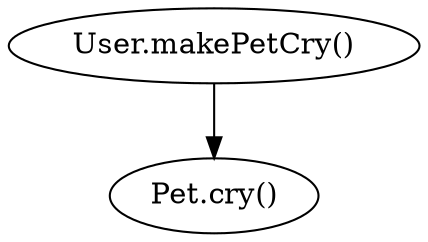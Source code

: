 digraph G {
  "Pet_cry" [ label = "Pet.cry()" ];
  "User_makePetCry" [ label = "User.makePetCry()" ];
  "User_makePetCry" -> "Pet_cry";
}
